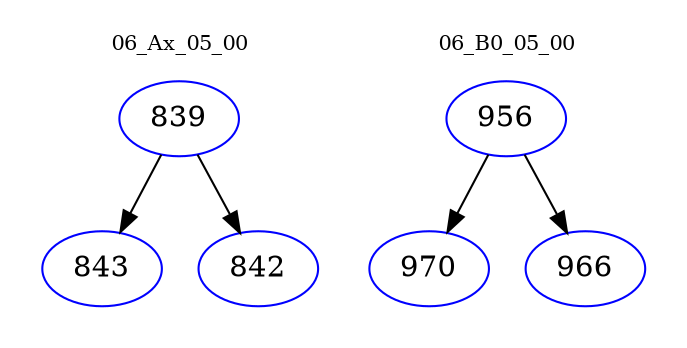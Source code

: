 digraph{
subgraph cluster_0 {
color = white
label = "06_Ax_05_00";
fontsize=10;
T0_839 [label="839", color="blue"]
T0_839 -> T0_843 [color="black"]
T0_843 [label="843", color="blue"]
T0_839 -> T0_842 [color="black"]
T0_842 [label="842", color="blue"]
}
subgraph cluster_1 {
color = white
label = "06_B0_05_00";
fontsize=10;
T1_956 [label="956", color="blue"]
T1_956 -> T1_970 [color="black"]
T1_970 [label="970", color="blue"]
T1_956 -> T1_966 [color="black"]
T1_966 [label="966", color="blue"]
}
}
